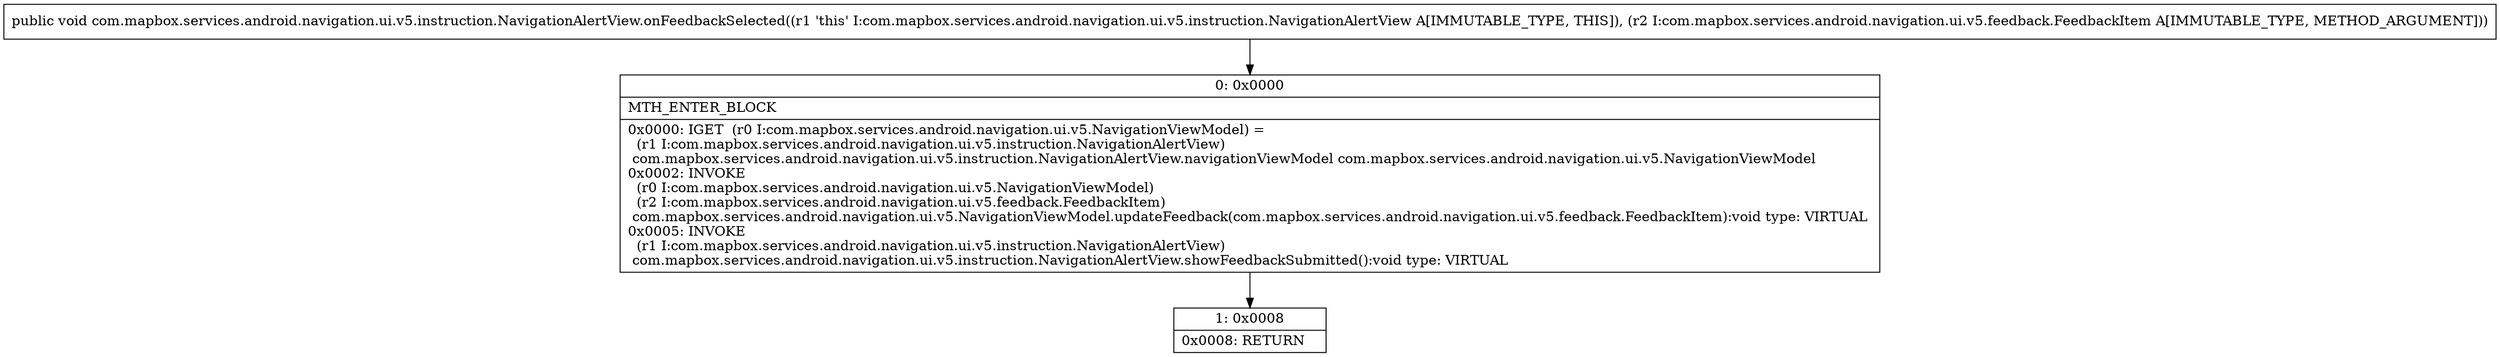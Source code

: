 digraph "CFG forcom.mapbox.services.android.navigation.ui.v5.instruction.NavigationAlertView.onFeedbackSelected(Lcom\/mapbox\/services\/android\/navigation\/ui\/v5\/feedback\/FeedbackItem;)V" {
Node_0 [shape=record,label="{0\:\ 0x0000|MTH_ENTER_BLOCK\l|0x0000: IGET  (r0 I:com.mapbox.services.android.navigation.ui.v5.NavigationViewModel) = \l  (r1 I:com.mapbox.services.android.navigation.ui.v5.instruction.NavigationAlertView)\l com.mapbox.services.android.navigation.ui.v5.instruction.NavigationAlertView.navigationViewModel com.mapbox.services.android.navigation.ui.v5.NavigationViewModel \l0x0002: INVOKE  \l  (r0 I:com.mapbox.services.android.navigation.ui.v5.NavigationViewModel)\l  (r2 I:com.mapbox.services.android.navigation.ui.v5.feedback.FeedbackItem)\l com.mapbox.services.android.navigation.ui.v5.NavigationViewModel.updateFeedback(com.mapbox.services.android.navigation.ui.v5.feedback.FeedbackItem):void type: VIRTUAL \l0x0005: INVOKE  \l  (r1 I:com.mapbox.services.android.navigation.ui.v5.instruction.NavigationAlertView)\l com.mapbox.services.android.navigation.ui.v5.instruction.NavigationAlertView.showFeedbackSubmitted():void type: VIRTUAL \l}"];
Node_1 [shape=record,label="{1\:\ 0x0008|0x0008: RETURN   \l}"];
MethodNode[shape=record,label="{public void com.mapbox.services.android.navigation.ui.v5.instruction.NavigationAlertView.onFeedbackSelected((r1 'this' I:com.mapbox.services.android.navigation.ui.v5.instruction.NavigationAlertView A[IMMUTABLE_TYPE, THIS]), (r2 I:com.mapbox.services.android.navigation.ui.v5.feedback.FeedbackItem A[IMMUTABLE_TYPE, METHOD_ARGUMENT])) }"];
MethodNode -> Node_0;
Node_0 -> Node_1;
}

